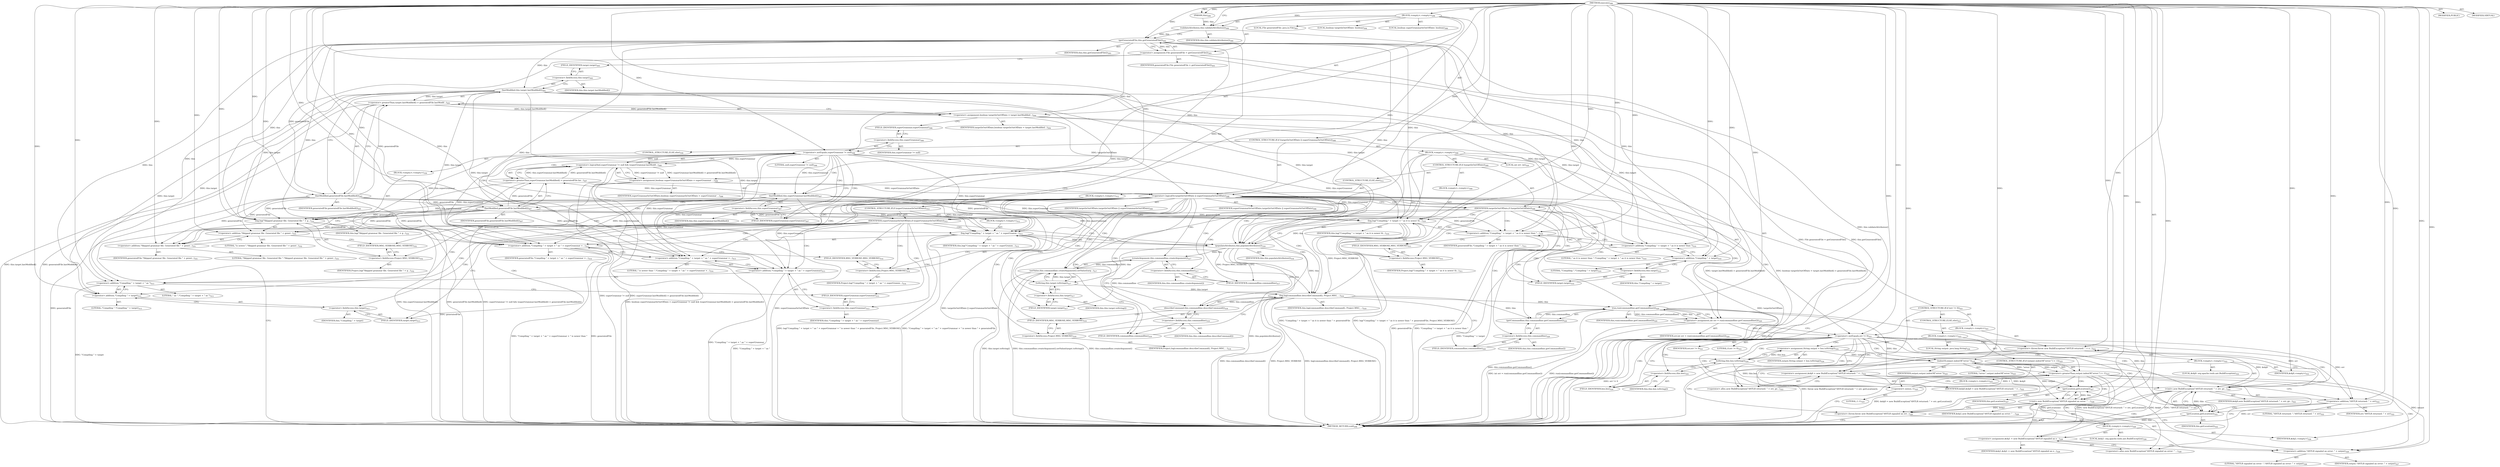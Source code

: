 digraph "execute" {  
"111669149714" [label = <(METHOD,execute)<SUB>299</SUB>> ]
"115964117001" [label = <(PARAM,this)<SUB>299</SUB>> ]
"25769803800" [label = <(BLOCK,&lt;empty&gt;,&lt;empty&gt;)<SUB>299</SUB>> ]
"30064771158" [label = <(validateAttributes,this.validateAttributes())<SUB>300</SUB>> ]
"68719476751" [label = <(IDENTIFIER,this,this.validateAttributes())<SUB>300</SUB>> ]
"94489280514" [label = <(LOCAL,File generatedFile: java.io.File)<SUB>303</SUB>> ]
"30064771159" [label = <(&lt;operator&gt;.assignment,File generatedFile = getGeneratedFile())<SUB>303</SUB>> ]
"68719476823" [label = <(IDENTIFIER,generatedFile,File generatedFile = getGeneratedFile())<SUB>303</SUB>> ]
"30064771160" [label = <(getGeneratedFile,this.getGeneratedFile())<SUB>303</SUB>> ]
"68719476752" [label = <(IDENTIFIER,this,this.getGeneratedFile())<SUB>303</SUB>> ]
"94489280515" [label = <(LOCAL,boolean targetIsOutOfDate: boolean)<SUB>304</SUB>> ]
"30064771161" [label = <(&lt;operator&gt;.assignment,boolean targetIsOutOfDate = target.lastModified...)<SUB>304</SUB>> ]
"68719476824" [label = <(IDENTIFIER,targetIsOutOfDate,boolean targetIsOutOfDate = target.lastModified...)<SUB>304</SUB>> ]
"30064771162" [label = <(&lt;operator&gt;.greaterThan,target.lastModified() &gt; generatedFile.lastModif...)<SUB>305</SUB>> ]
"30064771163" [label = <(lastModified,this.target.lastModified())<SUB>305</SUB>> ]
"30064771164" [label = <(&lt;operator&gt;.fieldAccess,this.target)<SUB>305</SUB>> ]
"68719476825" [label = <(IDENTIFIER,this,this.target.lastModified())> ]
"55834574874" [label = <(FIELD_IDENTIFIER,target,target)<SUB>305</SUB>> ]
"30064771165" [label = <(lastModified,generatedFile.lastModified())<SUB>305</SUB>> ]
"68719476826" [label = <(IDENTIFIER,generatedFile,generatedFile.lastModified())<SUB>305</SUB>> ]
"94489280516" [label = <(LOCAL,boolean superGrammarIsOutOfDate: boolean)<SUB>306</SUB>> ]
"30064771166" [label = <(&lt;operator&gt;.assignment,boolean superGrammarIsOutOfDate = superGrammar ...)<SUB>306</SUB>> ]
"68719476827" [label = <(IDENTIFIER,superGrammarIsOutOfDate,boolean superGrammarIsOutOfDate = superGrammar ...)<SUB>306</SUB>> ]
"30064771167" [label = <(&lt;operator&gt;.logicalAnd,superGrammar != null &amp;&amp; (superGrammar.lastModif...)<SUB>306</SUB>> ]
"30064771168" [label = <(&lt;operator&gt;.notEquals,superGrammar != null)<SUB>306</SUB>> ]
"30064771169" [label = <(&lt;operator&gt;.fieldAccess,this.superGrammar)<SUB>306</SUB>> ]
"68719476828" [label = <(IDENTIFIER,this,superGrammar != null)> ]
"55834574875" [label = <(FIELD_IDENTIFIER,superGrammar,superGrammar)<SUB>306</SUB>> ]
"90194313232" [label = <(LITERAL,null,superGrammar != null)<SUB>306</SUB>> ]
"30064771170" [label = <(&lt;operator&gt;.greaterThan,superGrammar.lastModified() &gt; generatedFile.las...)<SUB>307</SUB>> ]
"30064771171" [label = <(lastModified,this.superGrammar.lastModified())<SUB>307</SUB>> ]
"30064771172" [label = <(&lt;operator&gt;.fieldAccess,this.superGrammar)<SUB>307</SUB>> ]
"68719476829" [label = <(IDENTIFIER,this,this.superGrammar.lastModified())> ]
"55834574876" [label = <(FIELD_IDENTIFIER,superGrammar,superGrammar)<SUB>307</SUB>> ]
"30064771173" [label = <(lastModified,generatedFile.lastModified())<SUB>307</SUB>> ]
"68719476830" [label = <(IDENTIFIER,generatedFile,generatedFile.lastModified())<SUB>307</SUB>> ]
"47244640262" [label = <(CONTROL_STRUCTURE,IF,if (targetIsOutOfDate || superGrammarIsOutOfDate))<SUB>308</SUB>> ]
"30064771174" [label = <(&lt;operator&gt;.logicalOr,targetIsOutOfDate || superGrammarIsOutOfDate)<SUB>308</SUB>> ]
"68719476831" [label = <(IDENTIFIER,targetIsOutOfDate,targetIsOutOfDate || superGrammarIsOutOfDate)<SUB>308</SUB>> ]
"68719476832" [label = <(IDENTIFIER,superGrammarIsOutOfDate,targetIsOutOfDate || superGrammarIsOutOfDate)<SUB>308</SUB>> ]
"25769803801" [label = <(BLOCK,&lt;empty&gt;,&lt;empty&gt;)<SUB>308</SUB>> ]
"47244640263" [label = <(CONTROL_STRUCTURE,IF,if (targetIsOutOfDate))<SUB>309</SUB>> ]
"68719476833" [label = <(IDENTIFIER,targetIsOutOfDate,if (targetIsOutOfDate))<SUB>309</SUB>> ]
"25769803802" [label = <(BLOCK,&lt;empty&gt;,&lt;empty&gt;)<SUB>309</SUB>> ]
"30064771175" [label = <(log,log(&quot;Compiling &quot; + target + &quot; as it is newer th...)<SUB>310</SUB>> ]
"68719476753" [label = <(IDENTIFIER,this,log(&quot;Compiling &quot; + target + &quot; as it is newer th...)<SUB>310</SUB>> ]
"30064771176" [label = <(&lt;operator&gt;.addition,&quot;Compiling &quot; + target + &quot; as it is newer than &quot;...)<SUB>310</SUB>> ]
"30064771177" [label = <(&lt;operator&gt;.addition,&quot;Compiling &quot; + target + &quot; as it is newer than &quot;)<SUB>310</SUB>> ]
"30064771178" [label = <(&lt;operator&gt;.addition,&quot;Compiling &quot; + target)<SUB>310</SUB>> ]
"90194313233" [label = <(LITERAL,&quot;Compiling &quot;,&quot;Compiling &quot; + target)<SUB>310</SUB>> ]
"30064771179" [label = <(&lt;operator&gt;.fieldAccess,this.target)<SUB>310</SUB>> ]
"68719476834" [label = <(IDENTIFIER,this,&quot;Compiling &quot; + target)> ]
"55834574877" [label = <(FIELD_IDENTIFIER,target,target)<SUB>310</SUB>> ]
"90194313234" [label = <(LITERAL,&quot; as it is newer than &quot;,&quot;Compiling &quot; + target + &quot; as it is newer than &quot;)<SUB>310</SUB>> ]
"68719476835" [label = <(IDENTIFIER,generatedFile,&quot;Compiling &quot; + target + &quot; as it is newer than &quot;...)<SUB>311</SUB>> ]
"30064771180" [label = <(&lt;operator&gt;.fieldAccess,Project.MSG_VERBOSE)<SUB>311</SUB>> ]
"68719476836" [label = <(IDENTIFIER,Project,log(&quot;Compiling &quot; + target + &quot; as it is newer th...)<SUB>311</SUB>> ]
"55834574878" [label = <(FIELD_IDENTIFIER,MSG_VERBOSE,MSG_VERBOSE)<SUB>311</SUB>> ]
"47244640264" [label = <(CONTROL_STRUCTURE,ELSE,else)<SUB>312</SUB>> ]
"25769803803" [label = <(BLOCK,&lt;empty&gt;,&lt;empty&gt;)<SUB>312</SUB>> ]
"47244640265" [label = <(CONTROL_STRUCTURE,IF,if (superGrammarIsOutOfDate))<SUB>312</SUB>> ]
"68719476837" [label = <(IDENTIFIER,superGrammarIsOutOfDate,if (superGrammarIsOutOfDate))<SUB>312</SUB>> ]
"25769803804" [label = <(BLOCK,&lt;empty&gt;,&lt;empty&gt;)<SUB>312</SUB>> ]
"30064771181" [label = <(log,log(&quot;Compiling &quot; + target + &quot; as &quot; + superGramm...)<SUB>313</SUB>> ]
"68719476754" [label = <(IDENTIFIER,this,log(&quot;Compiling &quot; + target + &quot; as &quot; + superGramm...)<SUB>313</SUB>> ]
"30064771182" [label = <(&lt;operator&gt;.addition,&quot;Compiling &quot; + target + &quot; as &quot; + superGrammar +...)<SUB>313</SUB>> ]
"30064771183" [label = <(&lt;operator&gt;.addition,&quot;Compiling &quot; + target + &quot; as &quot; + superGrammar +...)<SUB>313</SUB>> ]
"30064771184" [label = <(&lt;operator&gt;.addition,&quot;Compiling &quot; + target + &quot; as &quot; + superGrammar)<SUB>313</SUB>> ]
"30064771185" [label = <(&lt;operator&gt;.addition,&quot;Compiling &quot; + target + &quot; as &quot;)<SUB>313</SUB>> ]
"30064771186" [label = <(&lt;operator&gt;.addition,&quot;Compiling &quot; + target)<SUB>313</SUB>> ]
"90194313235" [label = <(LITERAL,&quot;Compiling &quot;,&quot;Compiling &quot; + target)<SUB>313</SUB>> ]
"30064771187" [label = <(&lt;operator&gt;.fieldAccess,this.target)<SUB>313</SUB>> ]
"68719476838" [label = <(IDENTIFIER,this,&quot;Compiling &quot; + target)> ]
"55834574879" [label = <(FIELD_IDENTIFIER,target,target)<SUB>313</SUB>> ]
"90194313236" [label = <(LITERAL,&quot; as &quot;,&quot;Compiling &quot; + target + &quot; as &quot;)<SUB>313</SUB>> ]
"30064771188" [label = <(&lt;operator&gt;.fieldAccess,this.superGrammar)<SUB>313</SUB>> ]
"68719476839" [label = <(IDENTIFIER,this,&quot;Compiling &quot; + target + &quot; as &quot; + superGrammar)> ]
"55834574880" [label = <(FIELD_IDENTIFIER,superGrammar,superGrammar)<SUB>313</SUB>> ]
"90194313237" [label = <(LITERAL,&quot; is newer than &quot;,&quot;Compiling &quot; + target + &quot; as &quot; + superGrammar +...)<SUB>314</SUB>> ]
"68719476840" [label = <(IDENTIFIER,generatedFile,&quot;Compiling &quot; + target + &quot; as &quot; + superGrammar +...)<SUB>314</SUB>> ]
"30064771189" [label = <(&lt;operator&gt;.fieldAccess,Project.MSG_VERBOSE)<SUB>314</SUB>> ]
"68719476841" [label = <(IDENTIFIER,Project,log(&quot;Compiling &quot; + target + &quot; as &quot; + superGramm...)<SUB>314</SUB>> ]
"55834574881" [label = <(FIELD_IDENTIFIER,MSG_VERBOSE,MSG_VERBOSE)<SUB>314</SUB>> ]
"30064771190" [label = <(populateAttributes,this.populateAttributes())<SUB>316</SUB>> ]
"68719476755" [label = <(IDENTIFIER,this,this.populateAttributes())<SUB>316</SUB>> ]
"30064771191" [label = <(setValue,this.commandline.createArgument().setValue(targ...)<SUB>317</SUB>> ]
"30064771192" [label = <(createArgument,this.commandline.createArgument())<SUB>317</SUB>> ]
"30064771193" [label = <(&lt;operator&gt;.fieldAccess,this.commandline)<SUB>317</SUB>> ]
"68719476842" [label = <(IDENTIFIER,this,this.commandline.createArgument())> ]
"55834574882" [label = <(FIELD_IDENTIFIER,commandline,commandline)<SUB>317</SUB>> ]
"30064771194" [label = <(toString,this.target.toString())<SUB>317</SUB>> ]
"30064771195" [label = <(&lt;operator&gt;.fieldAccess,this.target)<SUB>317</SUB>> ]
"68719476843" [label = <(IDENTIFIER,this,this.target.toString())> ]
"55834574883" [label = <(FIELD_IDENTIFIER,target,target)<SUB>317</SUB>> ]
"30064771196" [label = <(log,log(commandline.describeCommand(), Project.MSG_...)<SUB>319</SUB>> ]
"68719476756" [label = <(IDENTIFIER,this,log(commandline.describeCommand(), Project.MSG_...)<SUB>319</SUB>> ]
"30064771197" [label = <(describeCommand,this.commandline.describeCommand())<SUB>319</SUB>> ]
"30064771198" [label = <(&lt;operator&gt;.fieldAccess,this.commandline)<SUB>319</SUB>> ]
"68719476844" [label = <(IDENTIFIER,this,this.commandline.describeCommand())> ]
"55834574884" [label = <(FIELD_IDENTIFIER,commandline,commandline)<SUB>319</SUB>> ]
"30064771199" [label = <(&lt;operator&gt;.fieldAccess,Project.MSG_VERBOSE)<SUB>319</SUB>> ]
"68719476845" [label = <(IDENTIFIER,Project,log(commandline.describeCommand(), Project.MSG_...)<SUB>319</SUB>> ]
"55834574885" [label = <(FIELD_IDENTIFIER,MSG_VERBOSE,MSG_VERBOSE)<SUB>319</SUB>> ]
"94489280517" [label = <(LOCAL,int err: int)<SUB>320</SUB>> ]
"30064771200" [label = <(&lt;operator&gt;.assignment,int err = run(commandline.getCommandline()))<SUB>320</SUB>> ]
"68719476846" [label = <(IDENTIFIER,err,int err = run(commandline.getCommandline()))<SUB>320</SUB>> ]
"30064771201" [label = <(run,run(commandline.getCommandline()))<SUB>320</SUB>> ]
"68719476757" [label = <(IDENTIFIER,this,run(commandline.getCommandline()))<SUB>320</SUB>> ]
"30064771202" [label = <(getCommandline,this.commandline.getCommandline())<SUB>320</SUB>> ]
"30064771203" [label = <(&lt;operator&gt;.fieldAccess,this.commandline)<SUB>320</SUB>> ]
"68719476847" [label = <(IDENTIFIER,this,this.commandline.getCommandline())> ]
"55834574886" [label = <(FIELD_IDENTIFIER,commandline,commandline)<SUB>320</SUB>> ]
"47244640266" [label = <(CONTROL_STRUCTURE,IF,if (err != 0))<SUB>321</SUB>> ]
"30064771204" [label = <(&lt;operator&gt;.notEquals,err != 0)<SUB>321</SUB>> ]
"68719476848" [label = <(IDENTIFIER,err,err != 0)<SUB>321</SUB>> ]
"90194313238" [label = <(LITERAL,0,err != 0)<SUB>321</SUB>> ]
"25769803805" [label = <(BLOCK,&lt;empty&gt;,&lt;empty&gt;)<SUB>321</SUB>> ]
"30064771205" [label = <(&lt;operator&gt;.throw,throw new BuildException(&quot;ANTLR returned: &quot; + e...)<SUB>322</SUB>> ]
"25769803806" [label = <(BLOCK,&lt;empty&gt;,&lt;empty&gt;)<SUB>322</SUB>> ]
"94489280518" [label = <(LOCAL,$obj0: org.apache.tools.ant.BuildException)<SUB>322</SUB>> ]
"30064771206" [label = <(&lt;operator&gt;.assignment,$obj0 = new BuildException(&quot;ANTLR returned: &quot; +...)<SUB>322</SUB>> ]
"68719476849" [label = <(IDENTIFIER,$obj0,$obj0 = new BuildException(&quot;ANTLR returned: &quot; +...)<SUB>322</SUB>> ]
"30064771207" [label = <(&lt;operator&gt;.alloc,new BuildException(&quot;ANTLR returned: &quot; + err, ge...)<SUB>322</SUB>> ]
"30064771208" [label = <(&lt;init&gt;,new BuildException(&quot;ANTLR returned: &quot; + err, ge...)<SUB>322</SUB>> ]
"68719476850" [label = <(IDENTIFIER,$obj0,new BuildException(&quot;ANTLR returned: &quot; + err, ge...)<SUB>322</SUB>> ]
"30064771209" [label = <(&lt;operator&gt;.addition,&quot;ANTLR returned: &quot; + err)<SUB>322</SUB>> ]
"90194313239" [label = <(LITERAL,&quot;ANTLR returned: &quot;,&quot;ANTLR returned: &quot; + err)<SUB>322</SUB>> ]
"68719476851" [label = <(IDENTIFIER,err,&quot;ANTLR returned: &quot; + err)<SUB>322</SUB>> ]
"30064771210" [label = <(getLocation,getLocation())<SUB>322</SUB>> ]
"68719476758" [label = <(IDENTIFIER,this,getLocation())<SUB>322</SUB>> ]
"68719476852" [label = <(IDENTIFIER,$obj0,&lt;empty&gt;)<SUB>322</SUB>> ]
"47244640267" [label = <(CONTROL_STRUCTURE,ELSE,else)<SUB>323</SUB>> ]
"25769803807" [label = <(BLOCK,&lt;empty&gt;,&lt;empty&gt;)<SUB>323</SUB>> ]
"94489280519" [label = <(LOCAL,String output: java.lang.String)<SUB>324</SUB>> ]
"30064771211" [label = <(&lt;operator&gt;.assignment,String output = bos.toString())<SUB>324</SUB>> ]
"68719476853" [label = <(IDENTIFIER,output,String output = bos.toString())<SUB>324</SUB>> ]
"30064771212" [label = <(toString,this.bos.toString())<SUB>324</SUB>> ]
"30064771213" [label = <(&lt;operator&gt;.fieldAccess,this.bos)<SUB>324</SUB>> ]
"68719476854" [label = <(IDENTIFIER,this,this.bos.toString())> ]
"55834574887" [label = <(FIELD_IDENTIFIER,bos,bos)<SUB>324</SUB>> ]
"47244640268" [label = <(CONTROL_STRUCTURE,IF,if (output.indexOf(&quot;error:&quot;) &gt; -1))<SUB>325</SUB>> ]
"30064771214" [label = <(&lt;operator&gt;.greaterThan,output.indexOf(&quot;error:&quot;) &gt; -1)<SUB>325</SUB>> ]
"30064771215" [label = <(indexOf,output.indexOf(&quot;error:&quot;))<SUB>325</SUB>> ]
"68719476855" [label = <(IDENTIFIER,output,output.indexOf(&quot;error:&quot;))<SUB>325</SUB>> ]
"90194313240" [label = <(LITERAL,&quot;error:&quot;,output.indexOf(&quot;error:&quot;))<SUB>325</SUB>> ]
"30064771216" [label = <(&lt;operator&gt;.minus,-1)<SUB>325</SUB>> ]
"90194313241" [label = <(LITERAL,1,-1)<SUB>325</SUB>> ]
"25769803808" [label = <(BLOCK,&lt;empty&gt;,&lt;empty&gt;)<SUB>325</SUB>> ]
"30064771217" [label = <(&lt;operator&gt;.throw,throw new BuildException(&quot;ANTLR signaled an err...)<SUB>326</SUB>> ]
"25769803809" [label = <(BLOCK,&lt;empty&gt;,&lt;empty&gt;)<SUB>326</SUB>> ]
"94489280520" [label = <(LOCAL,$obj1: org.apache.tools.ant.BuildException)<SUB>326</SUB>> ]
"30064771218" [label = <(&lt;operator&gt;.assignment,$obj1 = new BuildException(&quot;ANTLR signaled an e...)<SUB>326</SUB>> ]
"68719476856" [label = <(IDENTIFIER,$obj1,$obj1 = new BuildException(&quot;ANTLR signaled an e...)<SUB>326</SUB>> ]
"30064771219" [label = <(&lt;operator&gt;.alloc,new BuildException(&quot;ANTLR signaled an error: &quot; ...)<SUB>326</SUB>> ]
"30064771220" [label = <(&lt;init&gt;,new BuildException(&quot;ANTLR signaled an error: &quot; ...)<SUB>326</SUB>> ]
"68719476857" [label = <(IDENTIFIER,$obj1,new BuildException(&quot;ANTLR signaled an error: &quot; ...)<SUB>326</SUB>> ]
"30064771221" [label = <(&lt;operator&gt;.addition,&quot;ANTLR signaled an error: &quot; + output)<SUB>326</SUB>> ]
"90194313242" [label = <(LITERAL,&quot;ANTLR signaled an error: &quot;,&quot;ANTLR signaled an error: &quot; + output)<SUB>326</SUB>> ]
"68719476858" [label = <(IDENTIFIER,output,&quot;ANTLR signaled an error: &quot; + output)<SUB>327</SUB>> ]
"30064771222" [label = <(getLocation,getLocation())<SUB>327</SUB>> ]
"68719476759" [label = <(IDENTIFIER,this,getLocation())<SUB>327</SUB>> ]
"68719476859" [label = <(IDENTIFIER,$obj1,&lt;empty&gt;)<SUB>326</SUB>> ]
"47244640269" [label = <(CONTROL_STRUCTURE,ELSE,else)<SUB>330</SUB>> ]
"25769803810" [label = <(BLOCK,&lt;empty&gt;,&lt;empty&gt;)<SUB>330</SUB>> ]
"30064771223" [label = <(log,log(&quot;Skipped grammar file. Generated file &quot; + g...)<SUB>331</SUB>> ]
"68719476760" [label = <(IDENTIFIER,this,log(&quot;Skipped grammar file. Generated file &quot; + g...)<SUB>331</SUB>> ]
"30064771224" [label = <(&lt;operator&gt;.addition,&quot;Skipped grammar file. Generated file &quot; + gener...)<SUB>331</SUB>> ]
"30064771225" [label = <(&lt;operator&gt;.addition,&quot;Skipped grammar file. Generated file &quot; + gener...)<SUB>331</SUB>> ]
"90194313243" [label = <(LITERAL,&quot;Skipped grammar file. Generated file &quot;,&quot;Skipped grammar file. Generated file &quot; + gener...)<SUB>331</SUB>> ]
"68719476860" [label = <(IDENTIFIER,generatedFile,&quot;Skipped grammar file. Generated file &quot; + gener...)<SUB>331</SUB>> ]
"90194313244" [label = <(LITERAL,&quot;is newer.&quot;,&quot;Skipped grammar file. Generated file &quot; + gener...)<SUB>332</SUB>> ]
"30064771226" [label = <(&lt;operator&gt;.fieldAccess,Project.MSG_VERBOSE)<SUB>332</SUB>> ]
"68719476861" [label = <(IDENTIFIER,Project,log(&quot;Skipped grammar file. Generated file &quot; + g...)<SUB>332</SUB>> ]
"55834574888" [label = <(FIELD_IDENTIFIER,MSG_VERBOSE,MSG_VERBOSE)<SUB>332</SUB>> ]
"133143986226" [label = <(MODIFIER,PUBLIC)> ]
"133143986227" [label = <(MODIFIER,VIRTUAL)> ]
"128849018898" [label = <(METHOD_RETURN,void)<SUB>299</SUB>> ]
  "111669149714" -> "115964117001"  [ label = "AST: "] 
  "111669149714" -> "25769803800"  [ label = "AST: "] 
  "111669149714" -> "133143986226"  [ label = "AST: "] 
  "111669149714" -> "133143986227"  [ label = "AST: "] 
  "111669149714" -> "128849018898"  [ label = "AST: "] 
  "25769803800" -> "30064771158"  [ label = "AST: "] 
  "25769803800" -> "94489280514"  [ label = "AST: "] 
  "25769803800" -> "30064771159"  [ label = "AST: "] 
  "25769803800" -> "94489280515"  [ label = "AST: "] 
  "25769803800" -> "30064771161"  [ label = "AST: "] 
  "25769803800" -> "94489280516"  [ label = "AST: "] 
  "25769803800" -> "30064771166"  [ label = "AST: "] 
  "25769803800" -> "47244640262"  [ label = "AST: "] 
  "30064771158" -> "68719476751"  [ label = "AST: "] 
  "30064771159" -> "68719476823"  [ label = "AST: "] 
  "30064771159" -> "30064771160"  [ label = "AST: "] 
  "30064771160" -> "68719476752"  [ label = "AST: "] 
  "30064771161" -> "68719476824"  [ label = "AST: "] 
  "30064771161" -> "30064771162"  [ label = "AST: "] 
  "30064771162" -> "30064771163"  [ label = "AST: "] 
  "30064771162" -> "30064771165"  [ label = "AST: "] 
  "30064771163" -> "30064771164"  [ label = "AST: "] 
  "30064771164" -> "68719476825"  [ label = "AST: "] 
  "30064771164" -> "55834574874"  [ label = "AST: "] 
  "30064771165" -> "68719476826"  [ label = "AST: "] 
  "30064771166" -> "68719476827"  [ label = "AST: "] 
  "30064771166" -> "30064771167"  [ label = "AST: "] 
  "30064771167" -> "30064771168"  [ label = "AST: "] 
  "30064771167" -> "30064771170"  [ label = "AST: "] 
  "30064771168" -> "30064771169"  [ label = "AST: "] 
  "30064771168" -> "90194313232"  [ label = "AST: "] 
  "30064771169" -> "68719476828"  [ label = "AST: "] 
  "30064771169" -> "55834574875"  [ label = "AST: "] 
  "30064771170" -> "30064771171"  [ label = "AST: "] 
  "30064771170" -> "30064771173"  [ label = "AST: "] 
  "30064771171" -> "30064771172"  [ label = "AST: "] 
  "30064771172" -> "68719476829"  [ label = "AST: "] 
  "30064771172" -> "55834574876"  [ label = "AST: "] 
  "30064771173" -> "68719476830"  [ label = "AST: "] 
  "47244640262" -> "30064771174"  [ label = "AST: "] 
  "47244640262" -> "25769803801"  [ label = "AST: "] 
  "47244640262" -> "47244640269"  [ label = "AST: "] 
  "30064771174" -> "68719476831"  [ label = "AST: "] 
  "30064771174" -> "68719476832"  [ label = "AST: "] 
  "25769803801" -> "47244640263"  [ label = "AST: "] 
  "25769803801" -> "30064771190"  [ label = "AST: "] 
  "25769803801" -> "30064771191"  [ label = "AST: "] 
  "25769803801" -> "30064771196"  [ label = "AST: "] 
  "25769803801" -> "94489280517"  [ label = "AST: "] 
  "25769803801" -> "30064771200"  [ label = "AST: "] 
  "25769803801" -> "47244640266"  [ label = "AST: "] 
  "47244640263" -> "68719476833"  [ label = "AST: "] 
  "47244640263" -> "25769803802"  [ label = "AST: "] 
  "47244640263" -> "47244640264"  [ label = "AST: "] 
  "25769803802" -> "30064771175"  [ label = "AST: "] 
  "30064771175" -> "68719476753"  [ label = "AST: "] 
  "30064771175" -> "30064771176"  [ label = "AST: "] 
  "30064771175" -> "30064771180"  [ label = "AST: "] 
  "30064771176" -> "30064771177"  [ label = "AST: "] 
  "30064771176" -> "68719476835"  [ label = "AST: "] 
  "30064771177" -> "30064771178"  [ label = "AST: "] 
  "30064771177" -> "90194313234"  [ label = "AST: "] 
  "30064771178" -> "90194313233"  [ label = "AST: "] 
  "30064771178" -> "30064771179"  [ label = "AST: "] 
  "30064771179" -> "68719476834"  [ label = "AST: "] 
  "30064771179" -> "55834574877"  [ label = "AST: "] 
  "30064771180" -> "68719476836"  [ label = "AST: "] 
  "30064771180" -> "55834574878"  [ label = "AST: "] 
  "47244640264" -> "25769803803"  [ label = "AST: "] 
  "25769803803" -> "47244640265"  [ label = "AST: "] 
  "47244640265" -> "68719476837"  [ label = "AST: "] 
  "47244640265" -> "25769803804"  [ label = "AST: "] 
  "25769803804" -> "30064771181"  [ label = "AST: "] 
  "30064771181" -> "68719476754"  [ label = "AST: "] 
  "30064771181" -> "30064771182"  [ label = "AST: "] 
  "30064771181" -> "30064771189"  [ label = "AST: "] 
  "30064771182" -> "30064771183"  [ label = "AST: "] 
  "30064771182" -> "68719476840"  [ label = "AST: "] 
  "30064771183" -> "30064771184"  [ label = "AST: "] 
  "30064771183" -> "90194313237"  [ label = "AST: "] 
  "30064771184" -> "30064771185"  [ label = "AST: "] 
  "30064771184" -> "30064771188"  [ label = "AST: "] 
  "30064771185" -> "30064771186"  [ label = "AST: "] 
  "30064771185" -> "90194313236"  [ label = "AST: "] 
  "30064771186" -> "90194313235"  [ label = "AST: "] 
  "30064771186" -> "30064771187"  [ label = "AST: "] 
  "30064771187" -> "68719476838"  [ label = "AST: "] 
  "30064771187" -> "55834574879"  [ label = "AST: "] 
  "30064771188" -> "68719476839"  [ label = "AST: "] 
  "30064771188" -> "55834574880"  [ label = "AST: "] 
  "30064771189" -> "68719476841"  [ label = "AST: "] 
  "30064771189" -> "55834574881"  [ label = "AST: "] 
  "30064771190" -> "68719476755"  [ label = "AST: "] 
  "30064771191" -> "30064771192"  [ label = "AST: "] 
  "30064771191" -> "30064771194"  [ label = "AST: "] 
  "30064771192" -> "30064771193"  [ label = "AST: "] 
  "30064771193" -> "68719476842"  [ label = "AST: "] 
  "30064771193" -> "55834574882"  [ label = "AST: "] 
  "30064771194" -> "30064771195"  [ label = "AST: "] 
  "30064771195" -> "68719476843"  [ label = "AST: "] 
  "30064771195" -> "55834574883"  [ label = "AST: "] 
  "30064771196" -> "68719476756"  [ label = "AST: "] 
  "30064771196" -> "30064771197"  [ label = "AST: "] 
  "30064771196" -> "30064771199"  [ label = "AST: "] 
  "30064771197" -> "30064771198"  [ label = "AST: "] 
  "30064771198" -> "68719476844"  [ label = "AST: "] 
  "30064771198" -> "55834574884"  [ label = "AST: "] 
  "30064771199" -> "68719476845"  [ label = "AST: "] 
  "30064771199" -> "55834574885"  [ label = "AST: "] 
  "30064771200" -> "68719476846"  [ label = "AST: "] 
  "30064771200" -> "30064771201"  [ label = "AST: "] 
  "30064771201" -> "68719476757"  [ label = "AST: "] 
  "30064771201" -> "30064771202"  [ label = "AST: "] 
  "30064771202" -> "30064771203"  [ label = "AST: "] 
  "30064771203" -> "68719476847"  [ label = "AST: "] 
  "30064771203" -> "55834574886"  [ label = "AST: "] 
  "47244640266" -> "30064771204"  [ label = "AST: "] 
  "47244640266" -> "25769803805"  [ label = "AST: "] 
  "47244640266" -> "47244640267"  [ label = "AST: "] 
  "30064771204" -> "68719476848"  [ label = "AST: "] 
  "30064771204" -> "90194313238"  [ label = "AST: "] 
  "25769803805" -> "30064771205"  [ label = "AST: "] 
  "30064771205" -> "25769803806"  [ label = "AST: "] 
  "25769803806" -> "94489280518"  [ label = "AST: "] 
  "25769803806" -> "30064771206"  [ label = "AST: "] 
  "25769803806" -> "30064771208"  [ label = "AST: "] 
  "25769803806" -> "68719476852"  [ label = "AST: "] 
  "30064771206" -> "68719476849"  [ label = "AST: "] 
  "30064771206" -> "30064771207"  [ label = "AST: "] 
  "30064771208" -> "68719476850"  [ label = "AST: "] 
  "30064771208" -> "30064771209"  [ label = "AST: "] 
  "30064771208" -> "30064771210"  [ label = "AST: "] 
  "30064771209" -> "90194313239"  [ label = "AST: "] 
  "30064771209" -> "68719476851"  [ label = "AST: "] 
  "30064771210" -> "68719476758"  [ label = "AST: "] 
  "47244640267" -> "25769803807"  [ label = "AST: "] 
  "25769803807" -> "94489280519"  [ label = "AST: "] 
  "25769803807" -> "30064771211"  [ label = "AST: "] 
  "25769803807" -> "47244640268"  [ label = "AST: "] 
  "30064771211" -> "68719476853"  [ label = "AST: "] 
  "30064771211" -> "30064771212"  [ label = "AST: "] 
  "30064771212" -> "30064771213"  [ label = "AST: "] 
  "30064771213" -> "68719476854"  [ label = "AST: "] 
  "30064771213" -> "55834574887"  [ label = "AST: "] 
  "47244640268" -> "30064771214"  [ label = "AST: "] 
  "47244640268" -> "25769803808"  [ label = "AST: "] 
  "30064771214" -> "30064771215"  [ label = "AST: "] 
  "30064771214" -> "30064771216"  [ label = "AST: "] 
  "30064771215" -> "68719476855"  [ label = "AST: "] 
  "30064771215" -> "90194313240"  [ label = "AST: "] 
  "30064771216" -> "90194313241"  [ label = "AST: "] 
  "25769803808" -> "30064771217"  [ label = "AST: "] 
  "30064771217" -> "25769803809"  [ label = "AST: "] 
  "25769803809" -> "94489280520"  [ label = "AST: "] 
  "25769803809" -> "30064771218"  [ label = "AST: "] 
  "25769803809" -> "30064771220"  [ label = "AST: "] 
  "25769803809" -> "68719476859"  [ label = "AST: "] 
  "30064771218" -> "68719476856"  [ label = "AST: "] 
  "30064771218" -> "30064771219"  [ label = "AST: "] 
  "30064771220" -> "68719476857"  [ label = "AST: "] 
  "30064771220" -> "30064771221"  [ label = "AST: "] 
  "30064771220" -> "30064771222"  [ label = "AST: "] 
  "30064771221" -> "90194313242"  [ label = "AST: "] 
  "30064771221" -> "68719476858"  [ label = "AST: "] 
  "30064771222" -> "68719476759"  [ label = "AST: "] 
  "47244640269" -> "25769803810"  [ label = "AST: "] 
  "25769803810" -> "30064771223"  [ label = "AST: "] 
  "30064771223" -> "68719476760"  [ label = "AST: "] 
  "30064771223" -> "30064771224"  [ label = "AST: "] 
  "30064771223" -> "30064771226"  [ label = "AST: "] 
  "30064771224" -> "30064771225"  [ label = "AST: "] 
  "30064771224" -> "90194313244"  [ label = "AST: "] 
  "30064771225" -> "90194313243"  [ label = "AST: "] 
  "30064771225" -> "68719476860"  [ label = "AST: "] 
  "30064771226" -> "68719476861"  [ label = "AST: "] 
  "30064771226" -> "55834574888"  [ label = "AST: "] 
  "30064771158" -> "30064771160"  [ label = "CFG: "] 
  "30064771159" -> "55834574874"  [ label = "CFG: "] 
  "30064771161" -> "55834574875"  [ label = "CFG: "] 
  "30064771166" -> "30064771174"  [ label = "CFG: "] 
  "30064771160" -> "30064771159"  [ label = "CFG: "] 
  "30064771162" -> "30064771161"  [ label = "CFG: "] 
  "30064771167" -> "30064771166"  [ label = "CFG: "] 
  "30064771174" -> "68719476833"  [ label = "CFG: "] 
  "30064771174" -> "30064771225"  [ label = "CFG: "] 
  "30064771163" -> "30064771165"  [ label = "CFG: "] 
  "30064771165" -> "30064771162"  [ label = "CFG: "] 
  "30064771168" -> "30064771167"  [ label = "CFG: "] 
  "30064771168" -> "55834574876"  [ label = "CFG: "] 
  "30064771170" -> "30064771167"  [ label = "CFG: "] 
  "30064771190" -> "55834574882"  [ label = "CFG: "] 
  "30064771191" -> "55834574884"  [ label = "CFG: "] 
  "30064771196" -> "55834574886"  [ label = "CFG: "] 
  "30064771200" -> "30064771204"  [ label = "CFG: "] 
  "30064771164" -> "30064771163"  [ label = "CFG: "] 
  "30064771169" -> "30064771168"  [ label = "CFG: "] 
  "30064771171" -> "30064771173"  [ label = "CFG: "] 
  "30064771173" -> "30064771170"  [ label = "CFG: "] 
  "68719476833" -> "68719476837"  [ label = "CFG: "] 
  "68719476833" -> "55834574877"  [ label = "CFG: "] 
  "30064771192" -> "55834574883"  [ label = "CFG: "] 
  "30064771194" -> "30064771191"  [ label = "CFG: "] 
  "30064771197" -> "55834574885"  [ label = "CFG: "] 
  "30064771199" -> "30064771196"  [ label = "CFG: "] 
  "30064771201" -> "30064771200"  [ label = "CFG: "] 
  "30064771204" -> "30064771207"  [ label = "CFG: "] 
  "30064771204" -> "55834574887"  [ label = "CFG: "] 
  "30064771223" -> "128849018898"  [ label = "CFG: "] 
  "55834574874" -> "30064771164"  [ label = "CFG: "] 
  "55834574875" -> "30064771169"  [ label = "CFG: "] 
  "30064771172" -> "30064771171"  [ label = "CFG: "] 
  "30064771175" -> "30064771190"  [ label = "CFG: "] 
  "30064771193" -> "30064771192"  [ label = "CFG: "] 
  "30064771195" -> "30064771194"  [ label = "CFG: "] 
  "30064771198" -> "30064771197"  [ label = "CFG: "] 
  "55834574885" -> "30064771199"  [ label = "CFG: "] 
  "30064771202" -> "30064771201"  [ label = "CFG: "] 
  "30064771205" -> "128849018898"  [ label = "CFG: "] 
  "30064771224" -> "55834574888"  [ label = "CFG: "] 
  "30064771226" -> "30064771223"  [ label = "CFG: "] 
  "55834574876" -> "30064771172"  [ label = "CFG: "] 
  "30064771176" -> "55834574878"  [ label = "CFG: "] 
  "30064771180" -> "30064771175"  [ label = "CFG: "] 
  "55834574882" -> "30064771193"  [ label = "CFG: "] 
  "55834574883" -> "30064771195"  [ label = "CFG: "] 
  "55834574884" -> "30064771198"  [ label = "CFG: "] 
  "30064771203" -> "30064771202"  [ label = "CFG: "] 
  "30064771211" -> "30064771215"  [ label = "CFG: "] 
  "30064771225" -> "30064771224"  [ label = "CFG: "] 
  "55834574888" -> "30064771226"  [ label = "CFG: "] 
  "30064771177" -> "30064771176"  [ label = "CFG: "] 
  "55834574878" -> "30064771180"  [ label = "CFG: "] 
  "68719476837" -> "55834574879"  [ label = "CFG: "] 
  "68719476837" -> "30064771190"  [ label = "CFG: "] 
  "55834574886" -> "30064771203"  [ label = "CFG: "] 
  "30064771206" -> "30064771209"  [ label = "CFG: "] 
  "30064771208" -> "30064771205"  [ label = "CFG: "] 
  "30064771212" -> "30064771211"  [ label = "CFG: "] 
  "30064771214" -> "128849018898"  [ label = "CFG: "] 
  "30064771214" -> "30064771219"  [ label = "CFG: "] 
  "30064771178" -> "30064771177"  [ label = "CFG: "] 
  "30064771181" -> "30064771190"  [ label = "CFG: "] 
  "30064771207" -> "30064771206"  [ label = "CFG: "] 
  "30064771209" -> "30064771210"  [ label = "CFG: "] 
  "30064771210" -> "30064771208"  [ label = "CFG: "] 
  "30064771213" -> "30064771212"  [ label = "CFG: "] 
  "30064771215" -> "30064771216"  [ label = "CFG: "] 
  "30064771216" -> "30064771214"  [ label = "CFG: "] 
  "30064771217" -> "128849018898"  [ label = "CFG: "] 
  "30064771179" -> "30064771178"  [ label = "CFG: "] 
  "30064771182" -> "55834574881"  [ label = "CFG: "] 
  "30064771189" -> "30064771181"  [ label = "CFG: "] 
  "55834574887" -> "30064771213"  [ label = "CFG: "] 
  "55834574877" -> "30064771179"  [ label = "CFG: "] 
  "30064771183" -> "30064771182"  [ label = "CFG: "] 
  "55834574881" -> "30064771189"  [ label = "CFG: "] 
  "30064771218" -> "30064771221"  [ label = "CFG: "] 
  "30064771220" -> "30064771217"  [ label = "CFG: "] 
  "30064771184" -> "30064771183"  [ label = "CFG: "] 
  "30064771219" -> "30064771218"  [ label = "CFG: "] 
  "30064771221" -> "30064771222"  [ label = "CFG: "] 
  "30064771222" -> "30064771220"  [ label = "CFG: "] 
  "30064771185" -> "55834574880"  [ label = "CFG: "] 
  "30064771188" -> "30064771184"  [ label = "CFG: "] 
  "30064771186" -> "30064771185"  [ label = "CFG: "] 
  "55834574880" -> "30064771188"  [ label = "CFG: "] 
  "30064771187" -> "30064771186"  [ label = "CFG: "] 
  "55834574879" -> "30064771187"  [ label = "CFG: "] 
  "111669149714" -> "30064771158"  [ label = "CFG: "] 
  "30064771158" -> "128849018898"  [ label = "DDG: this.validateAttributes()"] 
  "30064771159" -> "128849018898"  [ label = "DDG: this.getGeneratedFile()"] 
  "30064771159" -> "128849018898"  [ label = "DDG: File generatedFile = getGeneratedFile()"] 
  "30064771162" -> "128849018898"  [ label = "DDG: this.target.lastModified()"] 
  "30064771165" -> "128849018898"  [ label = "DDG: generatedFile"] 
  "30064771162" -> "128849018898"  [ label = "DDG: generatedFile.lastModified()"] 
  "30064771161" -> "128849018898"  [ label = "DDG: target.lastModified() &gt; generatedFile.lastModified()"] 
  "30064771161" -> "128849018898"  [ label = "DDG: boolean targetIsOutOfDate = target.lastModified() &gt; generatedFile.lastModified()"] 
  "30064771167" -> "128849018898"  [ label = "DDG: superGrammar != null"] 
  "30064771170" -> "128849018898"  [ label = "DDG: this.superGrammar.lastModified()"] 
  "30064771173" -> "128849018898"  [ label = "DDG: generatedFile"] 
  "30064771170" -> "128849018898"  [ label = "DDG: generatedFile.lastModified()"] 
  "30064771167" -> "128849018898"  [ label = "DDG: superGrammar.lastModified() &gt; generatedFile.lastModified()"] 
  "30064771166" -> "128849018898"  [ label = "DDG: superGrammar != null &amp;&amp; (superGrammar.lastModified() &gt; generatedFile.lastModified())"] 
  "30064771166" -> "128849018898"  [ label = "DDG: boolean superGrammarIsOutOfDate = superGrammar != null &amp;&amp; (superGrammar.lastModified() &gt; generatedFile.lastModified())"] 
  "30064771174" -> "128849018898"  [ label = "DDG: targetIsOutOfDate"] 
  "30064771174" -> "128849018898"  [ label = "DDG: superGrammarIsOutOfDate"] 
  "30064771174" -> "128849018898"  [ label = "DDG: targetIsOutOfDate || superGrammarIsOutOfDate"] 
  "30064771185" -> "128849018898"  [ label = "DDG: &quot;Compiling &quot; + target"] 
  "30064771184" -> "128849018898"  [ label = "DDG: &quot;Compiling &quot; + target + &quot; as &quot;"] 
  "30064771183" -> "128849018898"  [ label = "DDG: &quot;Compiling &quot; + target + &quot; as &quot; + superGrammar"] 
  "30064771182" -> "128849018898"  [ label = "DDG: &quot;Compiling &quot; + target + &quot; as &quot; + superGrammar + &quot; is newer than &quot;"] 
  "30064771182" -> "128849018898"  [ label = "DDG: generatedFile"] 
  "30064771181" -> "128849018898"  [ label = "DDG: &quot;Compiling &quot; + target + &quot; as &quot; + superGrammar + &quot; is newer than &quot; + generatedFile"] 
  "30064771181" -> "128849018898"  [ label = "DDG: log(&quot;Compiling &quot; + target + &quot; as &quot; + superGrammar + &quot; is newer than &quot; + generatedFile, Project.MSG_VERBOSE)"] 
  "30064771177" -> "128849018898"  [ label = "DDG: &quot;Compiling &quot; + target"] 
  "30064771176" -> "128849018898"  [ label = "DDG: &quot;Compiling &quot; + target + &quot; as it is newer than &quot;"] 
  "30064771176" -> "128849018898"  [ label = "DDG: generatedFile"] 
  "30064771175" -> "128849018898"  [ label = "DDG: &quot;Compiling &quot; + target + &quot; as it is newer than &quot; + generatedFile"] 
  "30064771175" -> "128849018898"  [ label = "DDG: log(&quot;Compiling &quot; + target + &quot; as it is newer than &quot; + generatedFile, Project.MSG_VERBOSE)"] 
  "30064771190" -> "128849018898"  [ label = "DDG: this.populateAttributes()"] 
  "30064771191" -> "128849018898"  [ label = "DDG: this.commandline.createArgument()"] 
  "30064771191" -> "128849018898"  [ label = "DDG: this.target.toString()"] 
  "30064771191" -> "128849018898"  [ label = "DDG: this.commandline.createArgument().setValue(target.toString())"] 
  "30064771196" -> "128849018898"  [ label = "DDG: this.commandline.describeCommand()"] 
  "30064771196" -> "128849018898"  [ label = "DDG: Project.MSG_VERBOSE"] 
  "30064771196" -> "128849018898"  [ label = "DDG: log(commandline.describeCommand(), Project.MSG_VERBOSE)"] 
  "30064771201" -> "128849018898"  [ label = "DDG: this.commandline.getCommandline()"] 
  "30064771200" -> "128849018898"  [ label = "DDG: run(commandline.getCommandline())"] 
  "30064771200" -> "128849018898"  [ label = "DDG: int err = run(commandline.getCommandline())"] 
  "30064771204" -> "128849018898"  [ label = "DDG: err != 0"] 
  "30064771206" -> "128849018898"  [ label = "DDG: $obj0 = new BuildException(&quot;ANTLR returned: &quot; + err, getLocation())"] 
  "30064771208" -> "128849018898"  [ label = "DDG: $obj0"] 
  "30064771209" -> "128849018898"  [ label = "DDG: err"] 
  "30064771208" -> "128849018898"  [ label = "DDG: &quot;ANTLR returned: &quot; + err"] 
  "30064771210" -> "128849018898"  [ label = "DDG: this"] 
  "30064771208" -> "128849018898"  [ label = "DDG: getLocation()"] 
  "30064771208" -> "128849018898"  [ label = "DDG: new BuildException(&quot;ANTLR returned: &quot; + err, getLocation())"] 
  "30064771205" -> "128849018898"  [ label = "DDG: throw new BuildException(&quot;ANTLR returned: &quot; + err, getLocation());"] 
  "111669149714" -> "115964117001"  [ label = "DDG: "] 
  "30064771160" -> "30064771159"  [ label = "DDG: this"] 
  "30064771162" -> "30064771161"  [ label = "DDG: this.target.lastModified()"] 
  "30064771162" -> "30064771161"  [ label = "DDG: generatedFile.lastModified()"] 
  "30064771167" -> "30064771166"  [ label = "DDG: superGrammar != null"] 
  "30064771167" -> "30064771166"  [ label = "DDG: superGrammar.lastModified() &gt; generatedFile.lastModified()"] 
  "115964117001" -> "30064771158"  [ label = "DDG: this"] 
  "111669149714" -> "30064771158"  [ label = "DDG: "] 
  "30064771158" -> "30064771160"  [ label = "DDG: this"] 
  "111669149714" -> "30064771160"  [ label = "DDG: "] 
  "30064771163" -> "30064771162"  [ label = "DDG: this.target"] 
  "30064771165" -> "30064771162"  [ label = "DDG: generatedFile"] 
  "30064771168" -> "30064771167"  [ label = "DDG: this.superGrammar"] 
  "30064771168" -> "30064771167"  [ label = "DDG: null"] 
  "30064771170" -> "30064771167"  [ label = "DDG: this.superGrammar.lastModified()"] 
  "30064771170" -> "30064771167"  [ label = "DDG: generatedFile.lastModified()"] 
  "30064771161" -> "30064771174"  [ label = "DDG: targetIsOutOfDate"] 
  "111669149714" -> "30064771174"  [ label = "DDG: "] 
  "30064771166" -> "30064771174"  [ label = "DDG: superGrammarIsOutOfDate"] 
  "30064771201" -> "30064771200"  [ label = "DDG: this"] 
  "30064771201" -> "30064771200"  [ label = "DDG: this.commandline.getCommandline()"] 
  "30064771160" -> "30064771163"  [ label = "DDG: this"] 
  "30064771159" -> "30064771165"  [ label = "DDG: generatedFile"] 
  "111669149714" -> "30064771165"  [ label = "DDG: "] 
  "30064771160" -> "30064771168"  [ label = "DDG: this"] 
  "111669149714" -> "30064771168"  [ label = "DDG: "] 
  "30064771171" -> "30064771170"  [ label = "DDG: this.superGrammar"] 
  "30064771173" -> "30064771170"  [ label = "DDG: generatedFile"] 
  "111669149714" -> "68719476833"  [ label = "DDG: "] 
  "30064771160" -> "30064771190"  [ label = "DDG: this"] 
  "30064771163" -> "30064771190"  [ label = "DDG: this.target"] 
  "30064771168" -> "30064771190"  [ label = "DDG: this.superGrammar"] 
  "30064771171" -> "30064771190"  [ label = "DDG: this.superGrammar"] 
  "30064771181" -> "30064771190"  [ label = "DDG: this"] 
  "30064771175" -> "30064771190"  [ label = "DDG: this"] 
  "111669149714" -> "30064771190"  [ label = "DDG: "] 
  "30064771192" -> "30064771191"  [ label = "DDG: this.commandline"] 
  "30064771194" -> "30064771191"  [ label = "DDG: this.target"] 
  "30064771190" -> "30064771196"  [ label = "DDG: this"] 
  "30064771194" -> "30064771196"  [ label = "DDG: this.target"] 
  "30064771197" -> "30064771196"  [ label = "DDG: this.commandline"] 
  "111669149714" -> "30064771196"  [ label = "DDG: "] 
  "30064771181" -> "30064771196"  [ label = "DDG: Project.MSG_VERBOSE"] 
  "30064771175" -> "30064771196"  [ label = "DDG: Project.MSG_VERBOSE"] 
  "30064771160" -> "30064771171"  [ label = "DDG: this"] 
  "30064771168" -> "30064771171"  [ label = "DDG: this.superGrammar"] 
  "30064771165" -> "30064771173"  [ label = "DDG: generatedFile"] 
  "111669149714" -> "30064771173"  [ label = "DDG: "] 
  "30064771190" -> "30064771192"  [ label = "DDG: this"] 
  "30064771190" -> "30064771194"  [ label = "DDG: this"] 
  "30064771190" -> "30064771197"  [ label = "DDG: this"] 
  "30064771192" -> "30064771197"  [ label = "DDG: this.commandline"] 
  "30064771196" -> "30064771201"  [ label = "DDG: this"] 
  "30064771202" -> "30064771201"  [ label = "DDG: this.commandline"] 
  "111669149714" -> "30064771201"  [ label = "DDG: "] 
  "30064771200" -> "30064771204"  [ label = "DDG: err"] 
  "111669149714" -> "30064771204"  [ label = "DDG: "] 
  "30064771160" -> "30064771223"  [ label = "DDG: this"] 
  "30064771163" -> "30064771223"  [ label = "DDG: this.target"] 
  "30064771168" -> "30064771223"  [ label = "DDG: this.superGrammar"] 
  "30064771171" -> "30064771223"  [ label = "DDG: this.superGrammar"] 
  "111669149714" -> "30064771223"  [ label = "DDG: "] 
  "30064771165" -> "30064771223"  [ label = "DDG: generatedFile"] 
  "30064771173" -> "30064771223"  [ label = "DDG: generatedFile"] 
  "30064771160" -> "30064771175"  [ label = "DDG: this"] 
  "30064771168" -> "30064771175"  [ label = "DDG: this.superGrammar"] 
  "30064771171" -> "30064771175"  [ label = "DDG: this.superGrammar"] 
  "111669149714" -> "30064771175"  [ label = "DDG: "] 
  "30064771163" -> "30064771175"  [ label = "DDG: this.target"] 
  "30064771165" -> "30064771175"  [ label = "DDG: generatedFile"] 
  "30064771173" -> "30064771175"  [ label = "DDG: generatedFile"] 
  "30064771196" -> "30064771202"  [ label = "DDG: this"] 
  "30064771208" -> "30064771205"  [ label = "DDG: $obj0"] 
  "111669149714" -> "30064771205"  [ label = "DDG: "] 
  "30064771212" -> "30064771211"  [ label = "DDG: this.bos"] 
  "111669149714" -> "30064771224"  [ label = "DDG: "] 
  "30064771165" -> "30064771224"  [ label = "DDG: generatedFile"] 
  "30064771173" -> "30064771224"  [ label = "DDG: generatedFile"] 
  "111669149714" -> "30064771176"  [ label = "DDG: "] 
  "30064771160" -> "30064771176"  [ label = "DDG: this"] 
  "30064771163" -> "30064771176"  [ label = "DDG: this.target"] 
  "30064771165" -> "30064771176"  [ label = "DDG: generatedFile"] 
  "30064771173" -> "30064771176"  [ label = "DDG: generatedFile"] 
  "111669149714" -> "68719476837"  [ label = "DDG: "] 
  "111669149714" -> "30064771206"  [ label = "DDG: "] 
  "111669149714" -> "68719476852"  [ label = "DDG: "] 
  "111669149714" -> "30064771225"  [ label = "DDG: "] 
  "30064771165" -> "30064771225"  [ label = "DDG: generatedFile"] 
  "30064771173" -> "30064771225"  [ label = "DDG: generatedFile"] 
  "111669149714" -> "30064771177"  [ label = "DDG: "] 
  "30064771160" -> "30064771177"  [ label = "DDG: this"] 
  "30064771163" -> "30064771177"  [ label = "DDG: this.target"] 
  "30064771206" -> "30064771208"  [ label = "DDG: $obj0"] 
  "111669149714" -> "30064771208"  [ label = "DDG: "] 
  "30064771204" -> "30064771208"  [ label = "DDG: err"] 
  "30064771210" -> "30064771208"  [ label = "DDG: this"] 
  "30064771201" -> "30064771212"  [ label = "DDG: this"] 
  "30064771215" -> "30064771214"  [ label = "DDG: output"] 
  "30064771215" -> "30064771214"  [ label = "DDG: &quot;error:&quot;"] 
  "30064771216" -> "30064771214"  [ label = "DDG: 1"] 
  "111669149714" -> "30064771178"  [ label = "DDG: "] 
  "30064771160" -> "30064771178"  [ label = "DDG: this"] 
  "30064771163" -> "30064771178"  [ label = "DDG: this.target"] 
  "30064771160" -> "30064771181"  [ label = "DDG: this"] 
  "111669149714" -> "30064771181"  [ label = "DDG: "] 
  "30064771163" -> "30064771181"  [ label = "DDG: this.target"] 
  "30064771168" -> "30064771181"  [ label = "DDG: this.superGrammar"] 
  "30064771171" -> "30064771181"  [ label = "DDG: this.superGrammar"] 
  "30064771165" -> "30064771181"  [ label = "DDG: generatedFile"] 
  "30064771173" -> "30064771181"  [ label = "DDG: generatedFile"] 
  "111669149714" -> "30064771209"  [ label = "DDG: "] 
  "30064771204" -> "30064771209"  [ label = "DDG: err"] 
  "30064771201" -> "30064771210"  [ label = "DDG: this"] 
  "111669149714" -> "30064771210"  [ label = "DDG: "] 
  "30064771211" -> "30064771215"  [ label = "DDG: output"] 
  "111669149714" -> "30064771215"  [ label = "DDG: "] 
  "111669149714" -> "30064771216"  [ label = "DDG: "] 
  "30064771220" -> "30064771217"  [ label = "DDG: $obj1"] 
  "111669149714" -> "30064771217"  [ label = "DDG: "] 
  "111669149714" -> "30064771182"  [ label = "DDG: "] 
  "30064771160" -> "30064771182"  [ label = "DDG: this"] 
  "30064771163" -> "30064771182"  [ label = "DDG: this.target"] 
  "30064771168" -> "30064771182"  [ label = "DDG: this.superGrammar"] 
  "30064771171" -> "30064771182"  [ label = "DDG: this.superGrammar"] 
  "30064771165" -> "30064771182"  [ label = "DDG: generatedFile"] 
  "30064771173" -> "30064771182"  [ label = "DDG: generatedFile"] 
  "111669149714" -> "30064771218"  [ label = "DDG: "] 
  "111669149714" -> "68719476859"  [ label = "DDG: "] 
  "111669149714" -> "30064771183"  [ label = "DDG: "] 
  "30064771160" -> "30064771183"  [ label = "DDG: this"] 
  "30064771163" -> "30064771183"  [ label = "DDG: this.target"] 
  "30064771168" -> "30064771183"  [ label = "DDG: this.superGrammar"] 
  "30064771171" -> "30064771183"  [ label = "DDG: this.superGrammar"] 
  "30064771218" -> "30064771220"  [ label = "DDG: $obj1"] 
  "111669149714" -> "30064771220"  [ label = "DDG: "] 
  "30064771215" -> "30064771220"  [ label = "DDG: output"] 
  "30064771222" -> "30064771220"  [ label = "DDG: this"] 
  "111669149714" -> "30064771184"  [ label = "DDG: "] 
  "30064771160" -> "30064771184"  [ label = "DDG: this"] 
  "30064771163" -> "30064771184"  [ label = "DDG: this.target"] 
  "30064771168" -> "30064771184"  [ label = "DDG: this.superGrammar"] 
  "30064771171" -> "30064771184"  [ label = "DDG: this.superGrammar"] 
  "111669149714" -> "30064771221"  [ label = "DDG: "] 
  "30064771215" -> "30064771221"  [ label = "DDG: output"] 
  "30064771201" -> "30064771222"  [ label = "DDG: this"] 
  "30064771212" -> "30064771222"  [ label = "DDG: this.bos"] 
  "111669149714" -> "30064771222"  [ label = "DDG: "] 
  "111669149714" -> "30064771185"  [ label = "DDG: "] 
  "30064771160" -> "30064771185"  [ label = "DDG: this"] 
  "30064771163" -> "30064771185"  [ label = "DDG: this.target"] 
  "111669149714" -> "30064771186"  [ label = "DDG: "] 
  "30064771160" -> "30064771186"  [ label = "DDG: this"] 
  "30064771163" -> "30064771186"  [ label = "DDG: this.target"] 
  "30064771174" -> "30064771226"  [ label = "CDG: "] 
  "30064771174" -> "30064771224"  [ label = "CDG: "] 
  "30064771174" -> "30064771225"  [ label = "CDG: "] 
  "30064771174" -> "30064771223"  [ label = "CDG: "] 
  "30064771174" -> "55834574888"  [ label = "CDG: "] 
  "30064771174" -> "55834574886"  [ label = "CDG: "] 
  "30064771174" -> "55834574884"  [ label = "CDG: "] 
  "30064771174" -> "55834574885"  [ label = "CDG: "] 
  "30064771174" -> "55834574882"  [ label = "CDG: "] 
  "30064771174" -> "55834574883"  [ label = "CDG: "] 
  "30064771174" -> "30064771204"  [ label = "CDG: "] 
  "30064771174" -> "30064771202"  [ label = "CDG: "] 
  "30064771174" -> "30064771203"  [ label = "CDG: "] 
  "30064771174" -> "30064771200"  [ label = "CDG: "] 
  "30064771174" -> "30064771201"  [ label = "CDG: "] 
  "30064771174" -> "30064771198"  [ label = "CDG: "] 
  "30064771174" -> "30064771199"  [ label = "CDG: "] 
  "30064771174" -> "30064771196"  [ label = "CDG: "] 
  "30064771174" -> "30064771197"  [ label = "CDG: "] 
  "30064771174" -> "30064771194"  [ label = "CDG: "] 
  "30064771174" -> "30064771195"  [ label = "CDG: "] 
  "30064771174" -> "30064771192"  [ label = "CDG: "] 
  "30064771174" -> "68719476833"  [ label = "CDG: "] 
  "30064771174" -> "30064771193"  [ label = "CDG: "] 
  "30064771174" -> "30064771190"  [ label = "CDG: "] 
  "30064771174" -> "30064771191"  [ label = "CDG: "] 
  "30064771168" -> "55834574876"  [ label = "CDG: "] 
  "30064771168" -> "30064771172"  [ label = "CDG: "] 
  "30064771168" -> "30064771173"  [ label = "CDG: "] 
  "30064771168" -> "30064771170"  [ label = "CDG: "] 
  "30064771168" -> "30064771171"  [ label = "CDG: "] 
  "68719476833" -> "55834574878"  [ label = "CDG: "] 
  "68719476833" -> "55834574877"  [ label = "CDG: "] 
  "68719476833" -> "68719476837"  [ label = "CDG: "] 
  "68719476833" -> "30064771180"  [ label = "CDG: "] 
  "68719476833" -> "30064771178"  [ label = "CDG: "] 
  "68719476833" -> "30064771179"  [ label = "CDG: "] 
  "68719476833" -> "30064771176"  [ label = "CDG: "] 
  "68719476833" -> "30064771177"  [ label = "CDG: "] 
  "68719476833" -> "30064771175"  [ label = "CDG: "] 
  "30064771204" -> "30064771216"  [ label = "CDG: "] 
  "30064771204" -> "30064771214"  [ label = "CDG: "] 
  "30064771204" -> "30064771215"  [ label = "CDG: "] 
  "30064771204" -> "30064771212"  [ label = "CDG: "] 
  "30064771204" -> "30064771213"  [ label = "CDG: "] 
  "30064771204" -> "55834574887"  [ label = "CDG: "] 
  "30064771204" -> "30064771210"  [ label = "CDG: "] 
  "30064771204" -> "30064771211"  [ label = "CDG: "] 
  "30064771204" -> "30064771208"  [ label = "CDG: "] 
  "30064771204" -> "30064771209"  [ label = "CDG: "] 
  "30064771204" -> "30064771206"  [ label = "CDG: "] 
  "30064771204" -> "30064771207"  [ label = "CDG: "] 
  "30064771204" -> "30064771205"  [ label = "CDG: "] 
  "68719476837" -> "55834574880"  [ label = "CDG: "] 
  "68719476837" -> "55834574881"  [ label = "CDG: "] 
  "68719476837" -> "55834574879"  [ label = "CDG: "] 
  "68719476837" -> "30064771188"  [ label = "CDG: "] 
  "68719476837" -> "30064771189"  [ label = "CDG: "] 
  "68719476837" -> "30064771186"  [ label = "CDG: "] 
  "68719476837" -> "30064771187"  [ label = "CDG: "] 
  "68719476837" -> "30064771184"  [ label = "CDG: "] 
  "68719476837" -> "30064771185"  [ label = "CDG: "] 
  "68719476837" -> "30064771182"  [ label = "CDG: "] 
  "68719476837" -> "30064771183"  [ label = "CDG: "] 
  "68719476837" -> "30064771181"  [ label = "CDG: "] 
  "30064771214" -> "30064771222"  [ label = "CDG: "] 
  "30064771214" -> "30064771220"  [ label = "CDG: "] 
  "30064771214" -> "30064771221"  [ label = "CDG: "] 
  "30064771214" -> "30064771218"  [ label = "CDG: "] 
  "30064771214" -> "30064771219"  [ label = "CDG: "] 
  "30064771214" -> "30064771217"  [ label = "CDG: "] 
}
